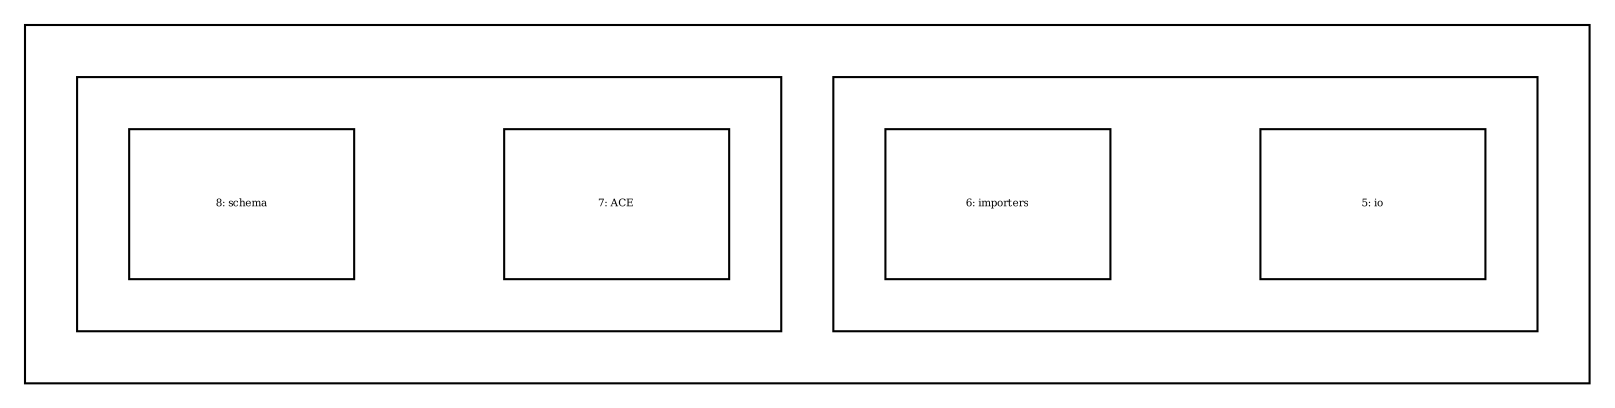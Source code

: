 digraph {
  compound=true
  graph [splines=polyline,rankdir=TB,ranksep=1.0,nodesep=1.0,fontsize=5]
  node [shape=box,fontsize=5]
  edge []

  subgraph cluster_4 {
    margin=25
    subgraph cluster_group_1 {
      margin=25
      5 [width=1.500000,height=1.000000,fixedsize=true,id=5,label="5: io"]
      6 [width=1.500000,height=1.000000,fixedsize=true,id=6,label="6: importers"]
    }
    subgraph cluster_group_2 {
      margin=25
      7 [width=1.500000,height=1.000000,fixedsize=true,id=7,label="7: ACE"]
      8 [width=1.500000,height=1.000000,fixedsize=true,id=8,label="8: schema"]
    }
  }

}